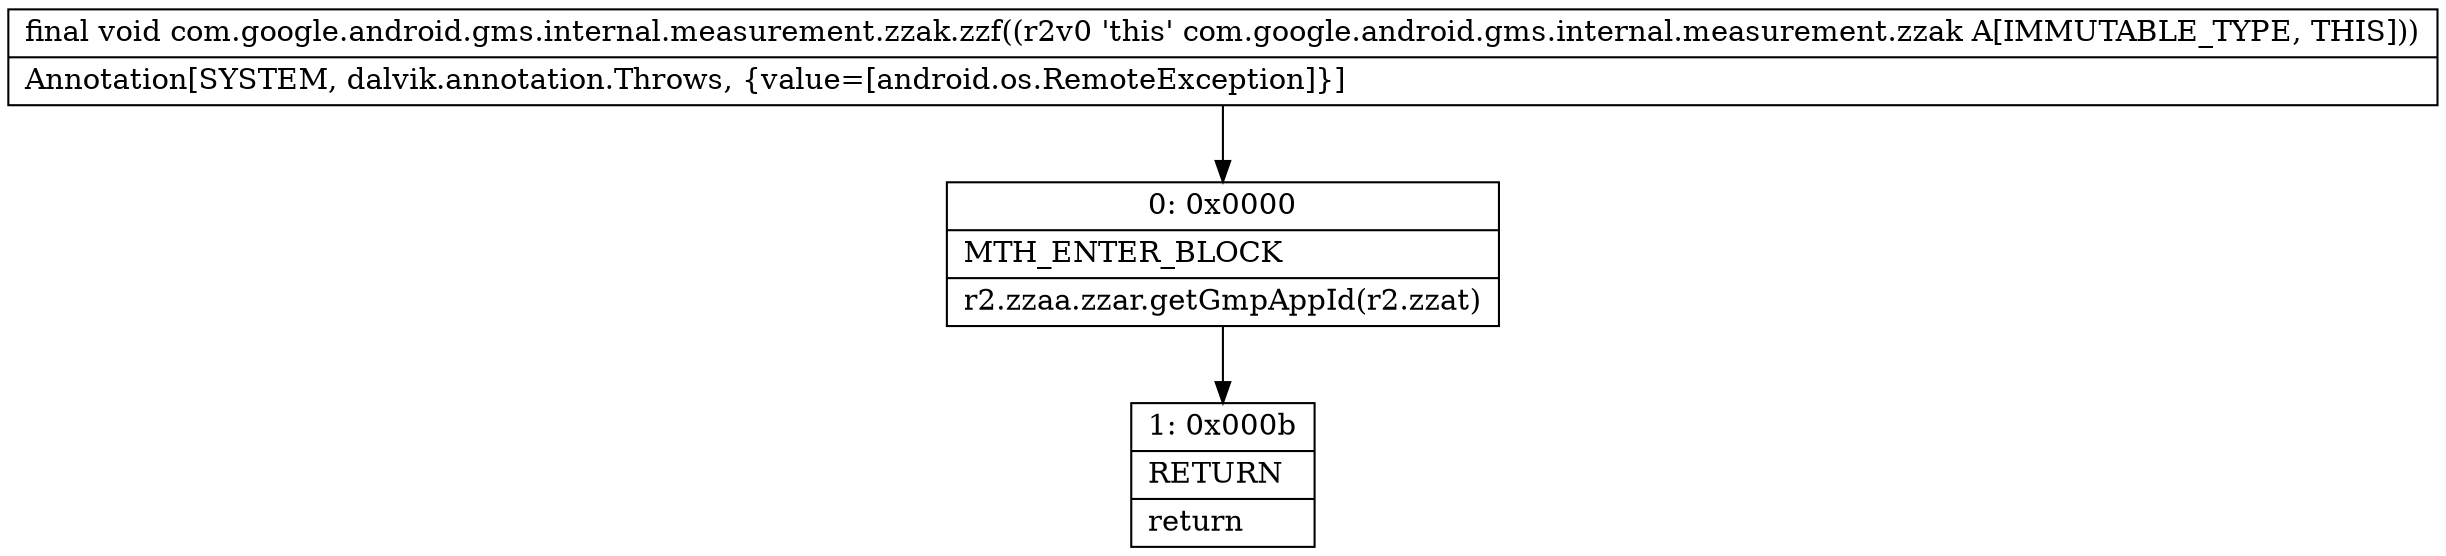 digraph "CFG forcom.google.android.gms.internal.measurement.zzak.zzf()V" {
Node_0 [shape=record,label="{0\:\ 0x0000|MTH_ENTER_BLOCK\l|r2.zzaa.zzar.getGmpAppId(r2.zzat)\l}"];
Node_1 [shape=record,label="{1\:\ 0x000b|RETURN\l|return\l}"];
MethodNode[shape=record,label="{final void com.google.android.gms.internal.measurement.zzak.zzf((r2v0 'this' com.google.android.gms.internal.measurement.zzak A[IMMUTABLE_TYPE, THIS]))  | Annotation[SYSTEM, dalvik.annotation.Throws, \{value=[android.os.RemoteException]\}]\l}"];
MethodNode -> Node_0;
Node_0 -> Node_1;
}

